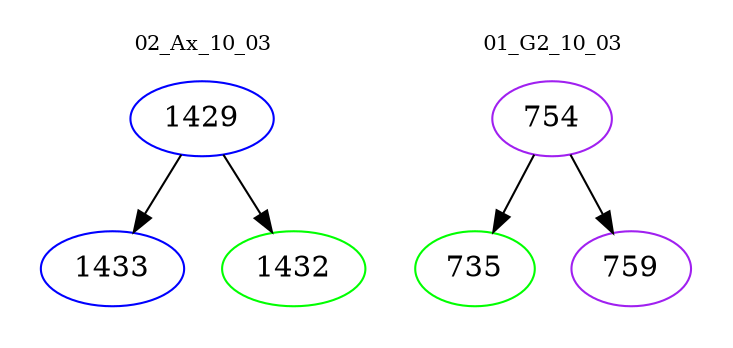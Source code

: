 digraph{
subgraph cluster_0 {
color = white
label = "02_Ax_10_03";
fontsize=10;
T0_1429 [label="1429", color="blue"]
T0_1429 -> T0_1433 [color="black"]
T0_1433 [label="1433", color="blue"]
T0_1429 -> T0_1432 [color="black"]
T0_1432 [label="1432", color="green"]
}
subgraph cluster_1 {
color = white
label = "01_G2_10_03";
fontsize=10;
T1_754 [label="754", color="purple"]
T1_754 -> T1_735 [color="black"]
T1_735 [label="735", color="green"]
T1_754 -> T1_759 [color="black"]
T1_759 [label="759", color="purple"]
}
}

